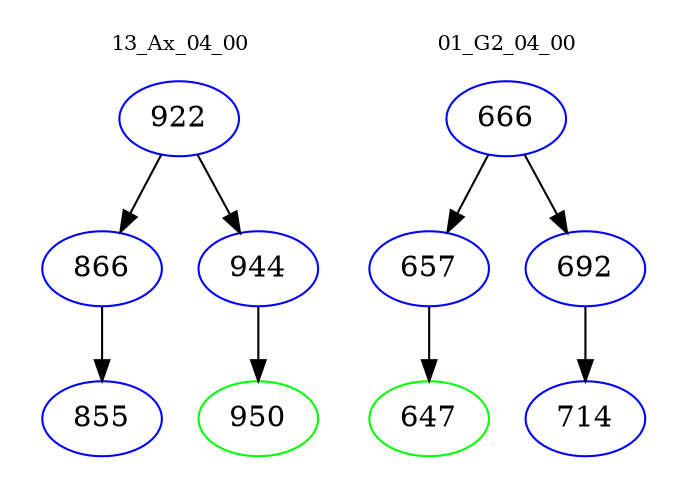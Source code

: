 digraph{
subgraph cluster_0 {
color = white
label = "13_Ax_04_00";
fontsize=10;
T0_922 [label="922", color="blue"]
T0_922 -> T0_866 [color="black"]
T0_866 [label="866", color="blue"]
T0_866 -> T0_855 [color="black"]
T0_855 [label="855", color="blue"]
T0_922 -> T0_944 [color="black"]
T0_944 [label="944", color="blue"]
T0_944 -> T0_950 [color="black"]
T0_950 [label="950", color="green"]
}
subgraph cluster_1 {
color = white
label = "01_G2_04_00";
fontsize=10;
T1_666 [label="666", color="blue"]
T1_666 -> T1_657 [color="black"]
T1_657 [label="657", color="blue"]
T1_657 -> T1_647 [color="black"]
T1_647 [label="647", color="green"]
T1_666 -> T1_692 [color="black"]
T1_692 [label="692", color="blue"]
T1_692 -> T1_714 [color="black"]
T1_714 [label="714", color="blue"]
}
}
